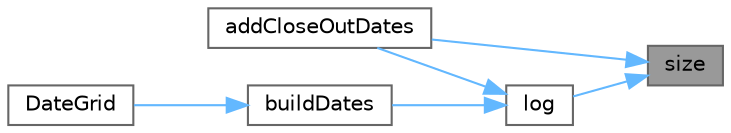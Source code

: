 digraph "size"
{
 // INTERACTIVE_SVG=YES
 // LATEX_PDF_SIZE
  bgcolor="transparent";
  edge [fontname=Helvetica,fontsize=10,labelfontname=Helvetica,labelfontsize=10];
  node [fontname=Helvetica,fontsize=10,shape=box,height=0.2,width=0.4];
  rankdir="RL";
  Node1 [label="size",height=0.2,width=0.4,color="gray40", fillcolor="grey60", style="filled", fontcolor="black",tooltip="The size of the date grid."];
  Node1 -> Node2 [dir="back",color="steelblue1",style="solid"];
  Node2 [label="addCloseOutDates",height=0.2,width=0.4,color="grey40", fillcolor="white", style="filled",URL="$classore_1_1data_1_1_date_grid.html#aca16d65fc202f5ee2f10288c1b42f105",tooltip=" "];
  Node1 -> Node3 [dir="back",color="steelblue1",style="solid"];
  Node3 [label="log",height=0.2,width=0.4,color="grey40", fillcolor="white", style="filled",URL="$classore_1_1data_1_1_date_grid.html#aa5af53510557e77a03906c5016ebe66f",tooltip=" "];
  Node3 -> Node2 [dir="back",color="steelblue1",style="solid"];
  Node3 -> Node4 [dir="back",color="steelblue1",style="solid"];
  Node4 [label="buildDates",height=0.2,width=0.4,color="grey40", fillcolor="white", style="filled",URL="$classore_1_1data_1_1_date_grid.html#afebe417f286f8a5dbc48cddc71dcb877",tooltip=" "];
  Node4 -> Node5 [dir="back",color="steelblue1",style="solid"];
  Node5 [label="DateGrid",height=0.2,width=0.4,color="grey40", fillcolor="white", style="filled",URL="$classore_1_1data_1_1_date_grid.html#aed0cdce866f9b2bf373ead3503c22576",tooltip=" "];
}
